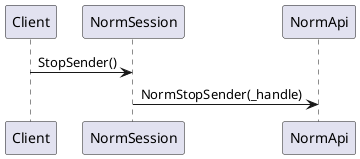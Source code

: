 @startuml
Client -> NormSession : StopSender()
NormSession -> NormApi : NormStopSender(_handle)
@enduml